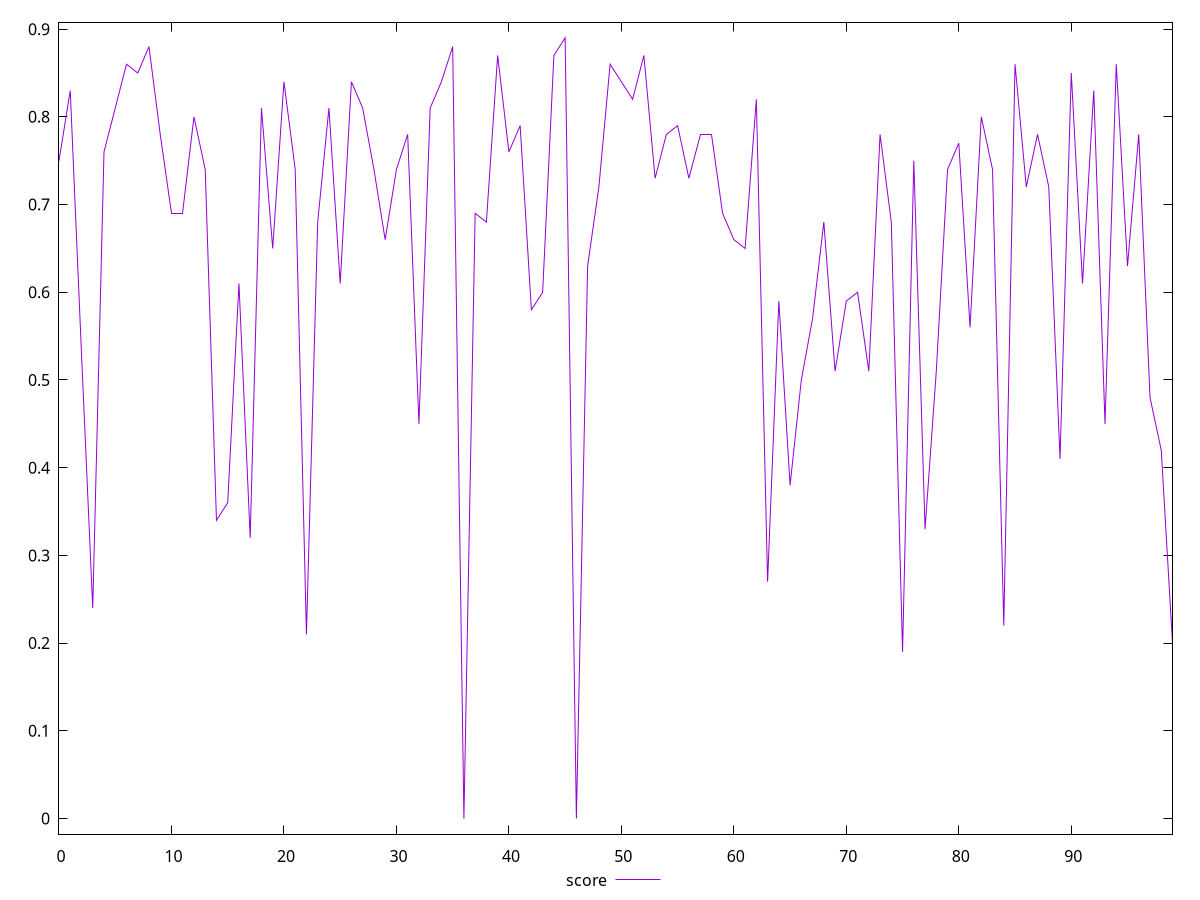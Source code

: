 reset

$score <<EOF
0 0.75
1 0.83
2 0.53
3 0.24
4 0.76
5 0.81
6 0.86
7 0.85
8 0.88
9 0.78
10 0.69
11 0.69
12 0.8
13 0.74
14 0.34
15 0.36
16 0.61
17 0.32
18 0.81
19 0.65
20 0.84
21 0.74
22 0.21
23 0.68
24 0.81
25 0.61
26 0.84
27 0.81
28 0.74
29 0.66
30 0.74
31 0.78
32 0.45
33 0.81
34 0.84
35 0.88
36 0
37 0.69
38 0.68
39 0.87
40 0.76
41 0.79
42 0.58
43 0.6
44 0.87
45 0.89
46 0
47 0.63
48 0.72
49 0.86
50 0.84
51 0.82
52 0.87
53 0.73
54 0.78
55 0.79
56 0.73
57 0.78
58 0.78
59 0.69
60 0.66
61 0.65
62 0.82
63 0.27
64 0.59
65 0.38
66 0.5
67 0.57
68 0.68
69 0.51
70 0.59
71 0.6
72 0.51
73 0.78
74 0.68
75 0.19
76 0.75
77 0.33
78 0.51
79 0.74
80 0.77
81 0.56
82 0.8
83 0.74
84 0.22
85 0.86
86 0.72
87 0.78
88 0.72
89 0.41
90 0.85
91 0.61
92 0.83
93 0.45
94 0.86
95 0.63
96 0.78
97 0.48
98 0.42
99 0.2
EOF

set key outside below
set xrange [0:99]
set yrange [-0.0178:0.9078]
set trange [-0.0178:0.9078]
set terminal svg size 640, 500 enhanced background rgb 'white'
set output "reprap/estimated-input-latency/samples/pages+cached+noexternal+nomedia/score/values.svg"

plot $score title "score" with line

reset
